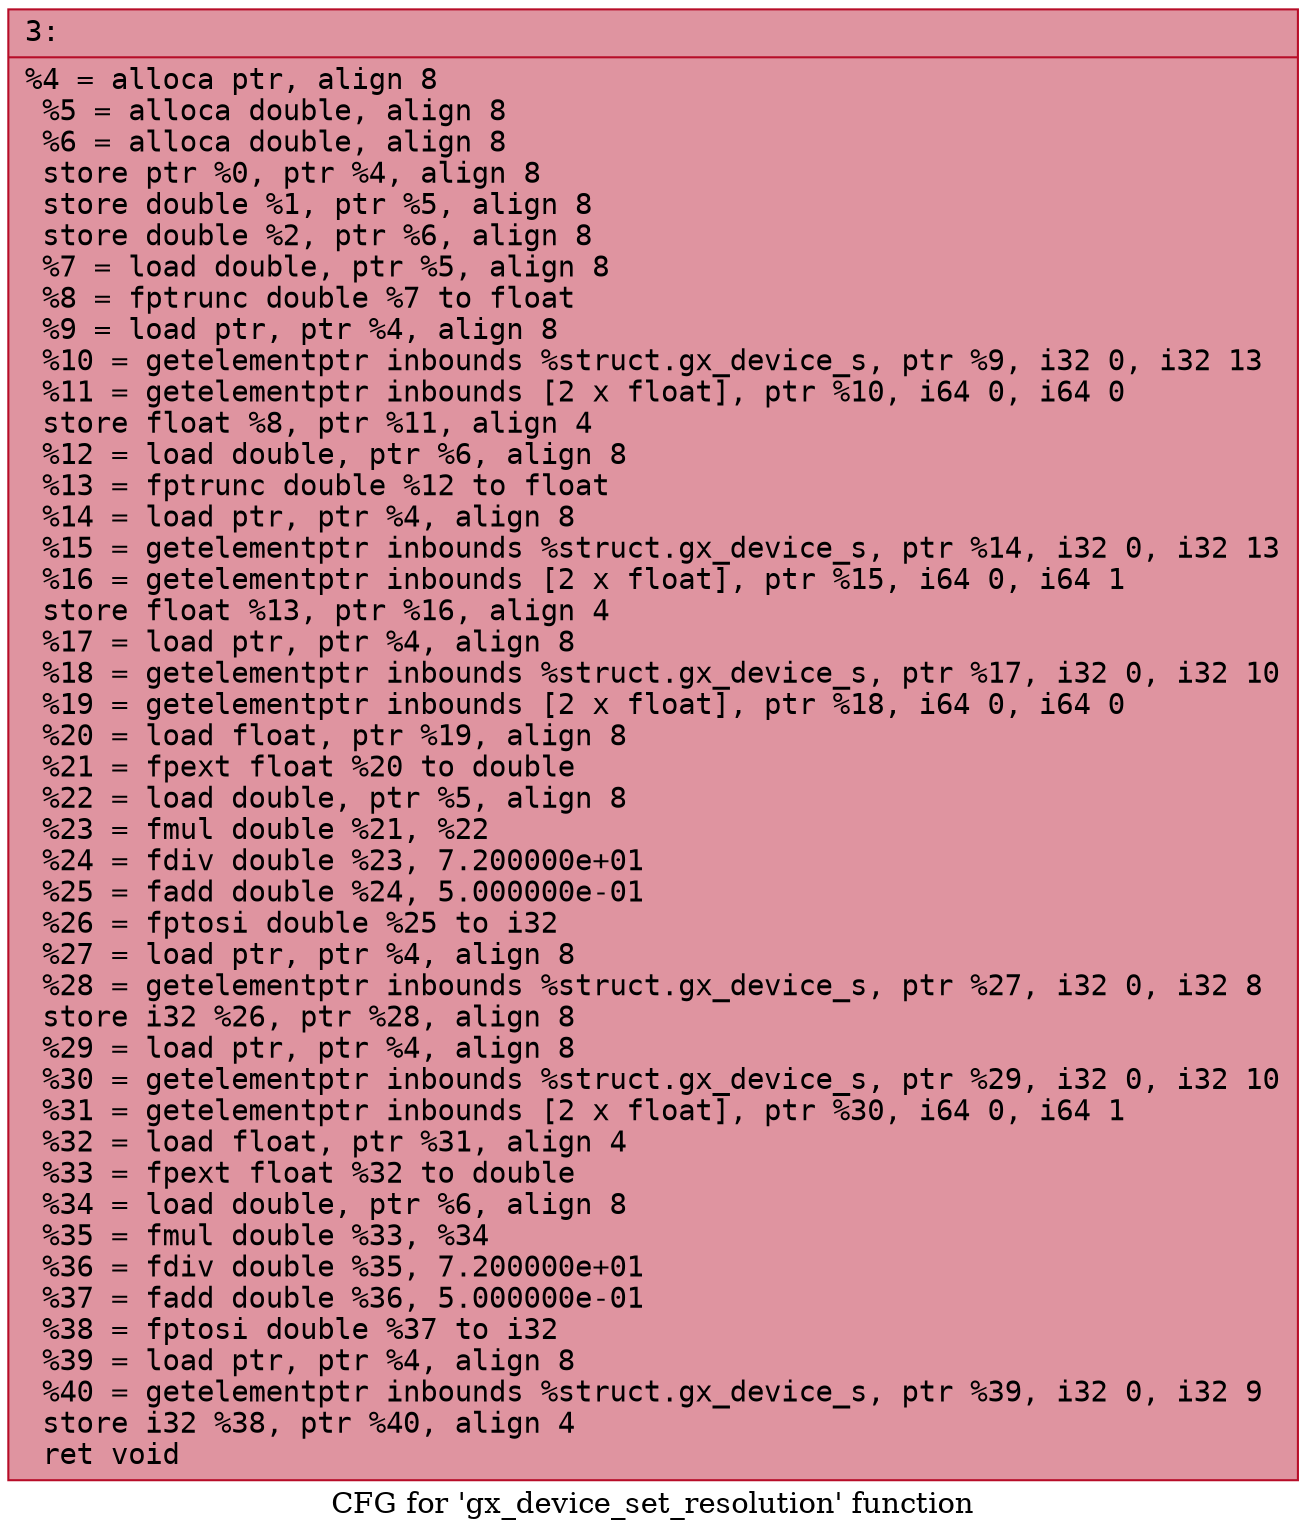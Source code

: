 digraph "CFG for 'gx_device_set_resolution' function" {
	label="CFG for 'gx_device_set_resolution' function";

	Node0x600001eef020 [shape=record,color="#b70d28ff", style=filled, fillcolor="#b70d2870" fontname="Courier",label="{3:\l|  %4 = alloca ptr, align 8\l  %5 = alloca double, align 8\l  %6 = alloca double, align 8\l  store ptr %0, ptr %4, align 8\l  store double %1, ptr %5, align 8\l  store double %2, ptr %6, align 8\l  %7 = load double, ptr %5, align 8\l  %8 = fptrunc double %7 to float\l  %9 = load ptr, ptr %4, align 8\l  %10 = getelementptr inbounds %struct.gx_device_s, ptr %9, i32 0, i32 13\l  %11 = getelementptr inbounds [2 x float], ptr %10, i64 0, i64 0\l  store float %8, ptr %11, align 4\l  %12 = load double, ptr %6, align 8\l  %13 = fptrunc double %12 to float\l  %14 = load ptr, ptr %4, align 8\l  %15 = getelementptr inbounds %struct.gx_device_s, ptr %14, i32 0, i32 13\l  %16 = getelementptr inbounds [2 x float], ptr %15, i64 0, i64 1\l  store float %13, ptr %16, align 4\l  %17 = load ptr, ptr %4, align 8\l  %18 = getelementptr inbounds %struct.gx_device_s, ptr %17, i32 0, i32 10\l  %19 = getelementptr inbounds [2 x float], ptr %18, i64 0, i64 0\l  %20 = load float, ptr %19, align 8\l  %21 = fpext float %20 to double\l  %22 = load double, ptr %5, align 8\l  %23 = fmul double %21, %22\l  %24 = fdiv double %23, 7.200000e+01\l  %25 = fadd double %24, 5.000000e-01\l  %26 = fptosi double %25 to i32\l  %27 = load ptr, ptr %4, align 8\l  %28 = getelementptr inbounds %struct.gx_device_s, ptr %27, i32 0, i32 8\l  store i32 %26, ptr %28, align 8\l  %29 = load ptr, ptr %4, align 8\l  %30 = getelementptr inbounds %struct.gx_device_s, ptr %29, i32 0, i32 10\l  %31 = getelementptr inbounds [2 x float], ptr %30, i64 0, i64 1\l  %32 = load float, ptr %31, align 4\l  %33 = fpext float %32 to double\l  %34 = load double, ptr %6, align 8\l  %35 = fmul double %33, %34\l  %36 = fdiv double %35, 7.200000e+01\l  %37 = fadd double %36, 5.000000e-01\l  %38 = fptosi double %37 to i32\l  %39 = load ptr, ptr %4, align 8\l  %40 = getelementptr inbounds %struct.gx_device_s, ptr %39, i32 0, i32 9\l  store i32 %38, ptr %40, align 4\l  ret void\l}"];
}
